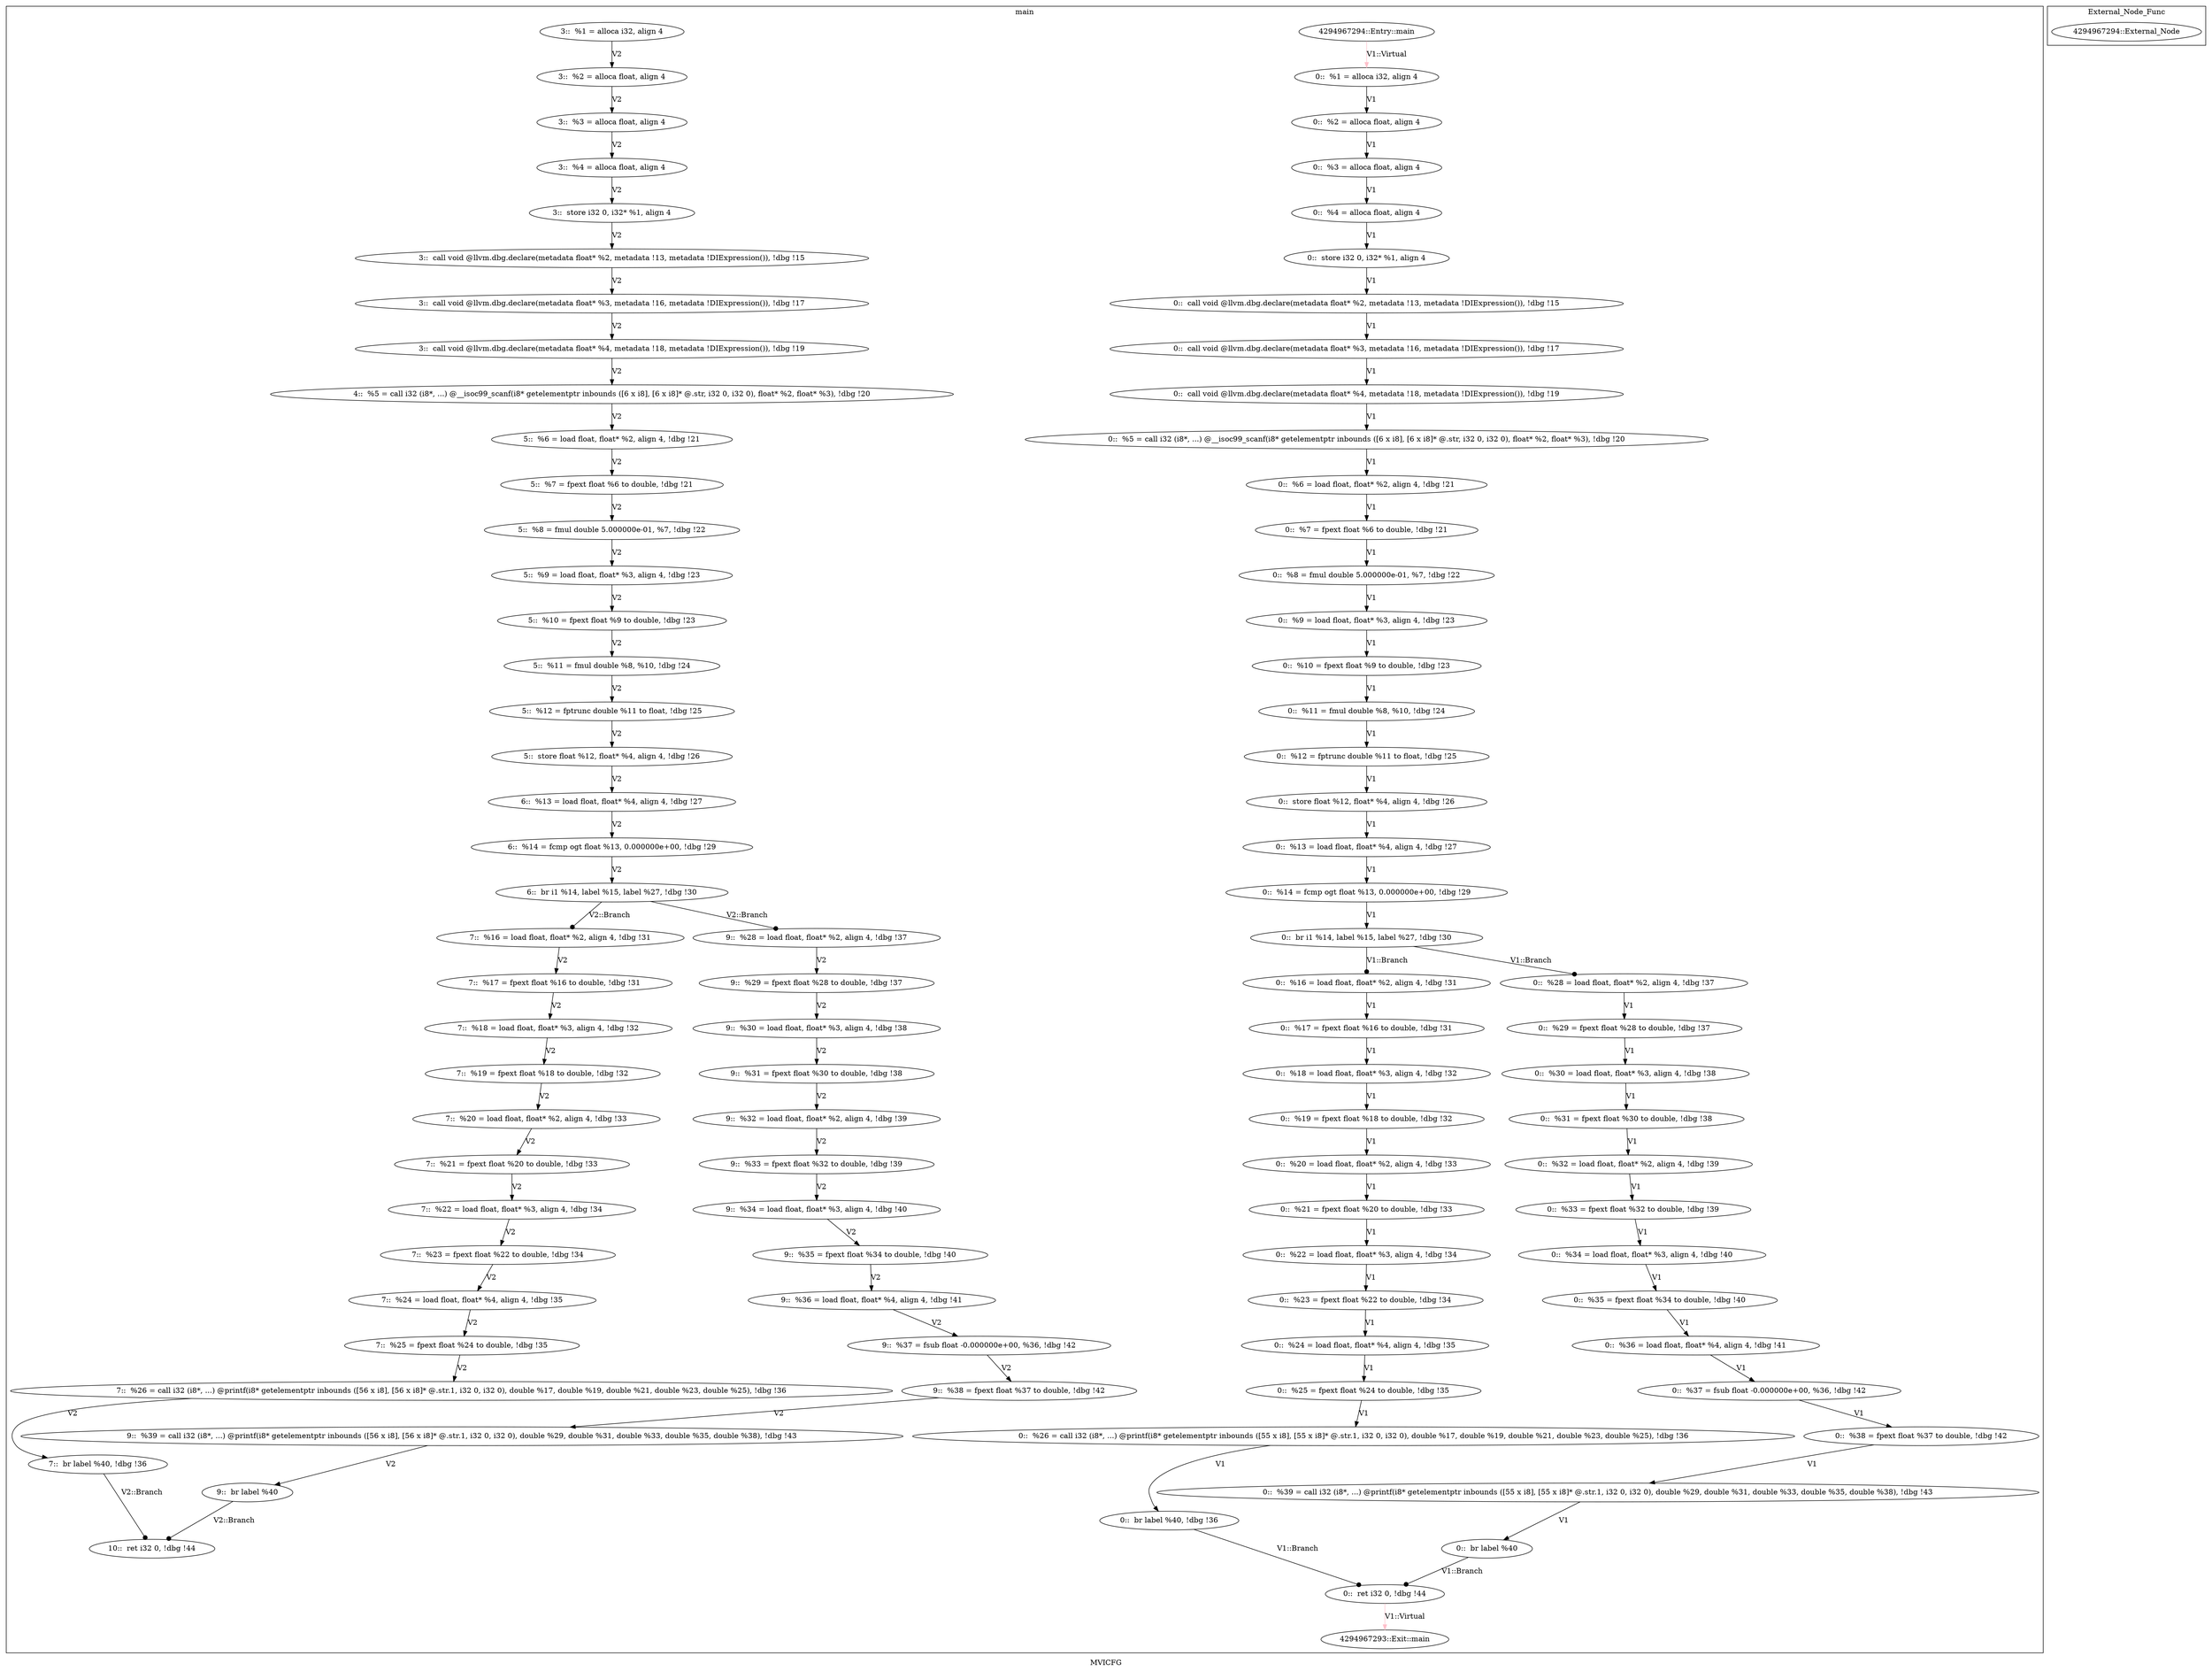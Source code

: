 digraph "MVICFG" {
	label="MVICFG";
/* Generating Nodes */
	subgraph cluster_1 {
		label="main";
		"48" [label="4294967294::Entry::main"];
		"2" [label="0::  %1 = alloca i32, align 4"];
		"3" [label="0::  %2 = alloca float, align 4"];
		"4" [label="0::  %3 = alloca float, align 4"];
		"5" [label="0::  %4 = alloca float, align 4"];
		"6" [label="0::  store i32 0, i32* %1, align 4"];
		"7" [label="0::  call void @llvm.dbg.declare(metadata float* %2, metadata !13, metadata !DIExpression()), !dbg !15"];
		"8" [label="0::  call void @llvm.dbg.declare(metadata float* %3, metadata !16, metadata !DIExpression()), !dbg !17"];
		"9" [label="0::  call void @llvm.dbg.declare(metadata float* %4, metadata !18, metadata !DIExpression()), !dbg !19"];
		"10" [label="0::  %5 = call i32 (i8*, ...) @__isoc99_scanf(i8* getelementptr inbounds ([6 x i8], [6 x i8]* @.str, i32 0, i32 0), float* %2, float* %3), !dbg !20"];
		"11" [label="0::  %6 = load float, float* %2, align 4, !dbg !21"];
		"12" [label="0::  %7 = fpext float %6 to double, !dbg !21"];
		"13" [label="0::  %8 = fmul double 5.000000e-01, %7, !dbg !22"];
		"14" [label="0::  %9 = load float, float* %3, align 4, !dbg !23"];
		"15" [label="0::  %10 = fpext float %9 to double, !dbg !23"];
		"16" [label="0::  %11 = fmul double %8, %10, !dbg !24"];
		"17" [label="0::  %12 = fptrunc double %11 to float, !dbg !25"];
		"18" [label="0::  store float %12, float* %4, align 4, !dbg !26"];
		"19" [label="0::  %13 = load float, float* %4, align 4, !dbg !27"];
		"20" [label="0::  %14 = fcmp ogt float %13, 0.000000e+00, !dbg !29"];
		"21" [label="0::  br i1 %14, label %15, label %27, !dbg !30"];
		"22" [label="0::  %16 = load float, float* %2, align 4, !dbg !31"];
		"23" [label="0::  %17 = fpext float %16 to double, !dbg !31"];
		"24" [label="0::  %18 = load float, float* %3, align 4, !dbg !32"];
		"25" [label="0::  %19 = fpext float %18 to double, !dbg !32"];
		"26" [label="0::  %20 = load float, float* %2, align 4, !dbg !33"];
		"27" [label="0::  %21 = fpext float %20 to double, !dbg !33"];
		"28" [label="0::  %22 = load float, float* %3, align 4, !dbg !34"];
		"29" [label="0::  %23 = fpext float %22 to double, !dbg !34"];
		"30" [label="0::  %24 = load float, float* %4, align 4, !dbg !35"];
		"31" [label="0::  %25 = fpext float %24 to double, !dbg !35"];
		"32" [label="0::  %26 = call i32 (i8*, ...) @printf(i8* getelementptr inbounds ([55 x i8], [55 x i8]* @.str.1, i32 0, i32 0), double %17, double %19, double %21, double %23, double %25), !dbg !36"];
		"33" [label="0::  br label %40, !dbg !36"];
		"34" [label="0::  %28 = load float, float* %2, align 4, !dbg !37"];
		"35" [label="0::  %29 = fpext float %28 to double, !dbg !37"];
		"36" [label="0::  %30 = load float, float* %3, align 4, !dbg !38"];
		"37" [label="0::  %31 = fpext float %30 to double, !dbg !38"];
		"38" [label="0::  %32 = load float, float* %2, align 4, !dbg !39"];
		"39" [label="0::  %33 = fpext float %32 to double, !dbg !39"];
		"40" [label="0::  %34 = load float, float* %3, align 4, !dbg !40"];
		"41" [label="0::  %35 = fpext float %34 to double, !dbg !40"];
		"42" [label="0::  %36 = load float, float* %4, align 4, !dbg !41"];
		"43" [label="0::  %37 = fsub float -0.000000e+00, %36, !dbg !42"];
		"44" [label="0::  %38 = fpext float %37 to double, !dbg !42"];
		"45" [label="0::  %39 = call i32 (i8*, ...) @printf(i8* getelementptr inbounds ([55 x i8], [55 x i8]* @.str.1, i32 0, i32 0), double %29, double %31, double %33, double %35, double %38), !dbg !43"];
		"46" [label="0::  br label %40"];
		"47" [label="0::  ret i32 0, !dbg !44"];
		"49" [label="4294967293::Exit::main"];
		"55" [label="3::  %1 = alloca i32, align 4"];
		"56" [label="3::  %2 = alloca float, align 4"];
		"57" [label="3::  %3 = alloca float, align 4"];
		"58" [label="3::  %4 = alloca float, align 4"];
		"59" [label="3::  store i32 0, i32* %1, align 4"];
		"60" [label="3::  call void @llvm.dbg.declare(metadata float* %2, metadata !13, metadata !DIExpression()), !dbg !15"];
		"61" [label="3::  call void @llvm.dbg.declare(metadata float* %3, metadata !16, metadata !DIExpression()), !dbg !17"];
		"62" [label="3::  call void @llvm.dbg.declare(metadata float* %4, metadata !18, metadata !DIExpression()), !dbg !19"];
		"63" [label="4::  %5 = call i32 (i8*, ...) @__isoc99_scanf(i8* getelementptr inbounds ([6 x i8], [6 x i8]* @.str, i32 0, i32 0), float* %2, float* %3), !dbg !20"];
		"64" [label="5::  %6 = load float, float* %2, align 4, !dbg !21"];
		"65" [label="5::  %7 = fpext float %6 to double, !dbg !21"];
		"66" [label="5::  %8 = fmul double 5.000000e-01, %7, !dbg !22"];
		"67" [label="5::  %9 = load float, float* %3, align 4, !dbg !23"];
		"68" [label="5::  %10 = fpext float %9 to double, !dbg !23"];
		"69" [label="5::  %11 = fmul double %8, %10, !dbg !24"];
		"70" [label="5::  %12 = fptrunc double %11 to float, !dbg !25"];
		"71" [label="5::  store float %12, float* %4, align 4, !dbg !26"];
		"72" [label="6::  %13 = load float, float* %4, align 4, !dbg !27"];
		"73" [label="6::  %14 = fcmp ogt float %13, 0.000000e+00, !dbg !29"];
		"74" [label="6::  br i1 %14, label %15, label %27, !dbg !30"];
		"75" [label="7::  %16 = load float, float* %2, align 4, !dbg !31"];
		"76" [label="7::  %17 = fpext float %16 to double, !dbg !31"];
		"77" [label="7::  %18 = load float, float* %3, align 4, !dbg !32"];
		"78" [label="7::  %19 = fpext float %18 to double, !dbg !32"];
		"79" [label="7::  %20 = load float, float* %2, align 4, !dbg !33"];
		"80" [label="7::  %21 = fpext float %20 to double, !dbg !33"];
		"81" [label="7::  %22 = load float, float* %3, align 4, !dbg !34"];
		"82" [label="7::  %23 = fpext float %22 to double, !dbg !34"];
		"83" [label="7::  %24 = load float, float* %4, align 4, !dbg !35"];
		"84" [label="7::  %25 = fpext float %24 to double, !dbg !35"];
		"85" [label="7::  %26 = call i32 (i8*, ...) @printf(i8* getelementptr inbounds ([56 x i8], [56 x i8]* @.str.1, i32 0, i32 0), double %17, double %19, double %21, double %23, double %25), !dbg !36"];
		"86" [label="7::  br label %40, !dbg !36"];
		"87" [label="9::  %28 = load float, float* %2, align 4, !dbg !37"];
		"88" [label="9::  %29 = fpext float %28 to double, !dbg !37"];
		"89" [label="9::  %30 = load float, float* %3, align 4, !dbg !38"];
		"90" [label="9::  %31 = fpext float %30 to double, !dbg !38"];
		"91" [label="9::  %32 = load float, float* %2, align 4, !dbg !39"];
		"92" [label="9::  %33 = fpext float %32 to double, !dbg !39"];
		"93" [label="9::  %34 = load float, float* %3, align 4, !dbg !40"];
		"94" [label="9::  %35 = fpext float %34 to double, !dbg !40"];
		"95" [label="9::  %36 = load float, float* %4, align 4, !dbg !41"];
		"96" [label="9::  %37 = fsub float -0.000000e+00, %36, !dbg !42"];
		"97" [label="9::  %38 = fpext float %37 to double, !dbg !42"];
		"98" [label="9::  %39 = call i32 (i8*, ...) @printf(i8* getelementptr inbounds ([56 x i8], [56 x i8]* @.str.1, i32 0, i32 0), double %29, double %31, double %33, double %35, double %38), !dbg !43"];
		"99" [label="9::  br label %40"];
		"100" [label="10::  ret i32 0, !dbg !44"];
	}
	subgraph cluster_53 {
		label="External_Node_Func";
		"54" [label="4294967294::External_Node"];
	}

/* Generating Edges */
		"2" -> "3" [arrowhead = normal, penwidth = 1.0, color = black, label="V1"];
		"3" -> "4" [arrowhead = normal, penwidth = 1.0, color = black, label="V1"];
		"4" -> "5" [arrowhead = normal, penwidth = 1.0, color = black, label="V1"];
		"5" -> "6" [arrowhead = normal, penwidth = 1.0, color = black, label="V1"];
		"6" -> "7" [arrowhead = normal, penwidth = 1.0, color = black, label="V1"];
		"7" -> "8" [arrowhead = normal, penwidth = 1.0, color = black, label="V1"];
		"8" -> "9" [arrowhead = normal, penwidth = 1.0, color = black, label="V1"];
		"11" -> "12" [arrowhead = normal, penwidth = 1.0, color = black, label="V1"];
		"12" -> "13" [arrowhead = normal, penwidth = 1.0, color = black, label="V1"];
		"13" -> "14" [arrowhead = normal, penwidth = 1.0, color = black, label="V1"];
		"14" -> "15" [arrowhead = normal, penwidth = 1.0, color = black, label="V1"];
		"15" -> "16" [arrowhead = normal, penwidth = 1.0, color = black, label="V1"];
		"16" -> "17" [arrowhead = normal, penwidth = 1.0, color = black, label="V1"];
		"17" -> "18" [arrowhead = normal, penwidth = 1.0, color = black, label="V1"];
		"19" -> "20" [arrowhead = normal, penwidth = 1.0, color = black, label="V1"];
		"20" -> "21" [arrowhead = normal, penwidth = 1.0, color = black, label="V1"];
		"22" -> "23" [arrowhead = normal, penwidth = 1.0, color = black, label="V1"];
		"23" -> "24" [arrowhead = normal, penwidth = 1.0, color = black, label="V1"];
		"24" -> "25" [arrowhead = normal, penwidth = 1.0, color = black, label="V1"];
		"25" -> "26" [arrowhead = normal, penwidth = 1.0, color = black, label="V1"];
		"26" -> "27" [arrowhead = normal, penwidth = 1.0, color = black, label="V1"];
		"27" -> "28" [arrowhead = normal, penwidth = 1.0, color = black, label="V1"];
		"28" -> "29" [arrowhead = normal, penwidth = 1.0, color = black, label="V1"];
		"29" -> "30" [arrowhead = normal, penwidth = 1.0, color = black, label="V1"];
		"30" -> "31" [arrowhead = normal, penwidth = 1.0, color = black, label="V1"];
		"31" -> "32" [arrowhead = normal, penwidth = 1.0, color = black, label="V1"];
		"32" -> "33" [arrowhead = normal, penwidth = 1.0, color = black, label="V1"];
		"34" -> "35" [arrowhead = normal, penwidth = 1.0, color = black, label="V1"];
		"35" -> "36" [arrowhead = normal, penwidth = 1.0, color = black, label="V1"];
		"36" -> "37" [arrowhead = normal, penwidth = 1.0, color = black, label="V1"];
		"37" -> "38" [arrowhead = normal, penwidth = 1.0, color = black, label="V1"];
		"38" -> "39" [arrowhead = normal, penwidth = 1.0, color = black, label="V1"];
		"39" -> "40" [arrowhead = normal, penwidth = 1.0, color = black, label="V1"];
		"40" -> "41" [arrowhead = normal, penwidth = 1.0, color = black, label="V1"];
		"41" -> "42" [arrowhead = normal, penwidth = 1.0, color = black, label="V1"];
		"42" -> "43" [arrowhead = normal, penwidth = 1.0, color = black, label="V1"];
		"43" -> "44" [arrowhead = normal, penwidth = 1.0, color = black, label="V1"];
		"44" -> "45" [arrowhead = normal, penwidth = 1.0, color = black, label="V1"];
		"45" -> "46" [arrowhead = normal, penwidth = 1.0, color = black, label="V1"];
		"48" -> "2" [arrowhead = normal, penwidth = 1.0, color = pink, label="V1::Virtual"];
		"47" -> "49" [arrowhead = normal, penwidth = 1.0, color = pink, label="V1::Virtual"];
		"9" -> "10" [arrowhead = normal, penwidth = 1.0, color = black, label="V1"];
		"10" -> "11" [arrowhead = normal, penwidth = 1.0, color = black, label="V1"];
		"18" -> "19" [arrowhead = normal, penwidth = 1.0, color = black, label="V1"];
		"21" -> "22" [arrowhead = dot, penwidth = 1.0, color = black, label="V1::Branch"];
		"21" -> "34" [arrowhead = dot, penwidth = 1.0, color = black, label="V1::Branch"];
		"33" -> "47" [arrowhead = dot, penwidth = 1.0, color = black, label="V1::Branch"];
		"46" -> "47" [arrowhead = dot, penwidth = 1.0, color = black, label="V1::Branch"];
		"55" -> "56" [arrowhead = normal, penwidth = 1.0, color = black, label="V2"];
		"56" -> "57" [arrowhead = normal, penwidth = 1.0, color = black, label="V2"];
		"57" -> "58" [arrowhead = normal, penwidth = 1.0, color = black, label="V2"];
		"58" -> "59" [arrowhead = normal, penwidth = 1.0, color = black, label="V2"];
		"59" -> "60" [arrowhead = normal, penwidth = 1.0, color = black, label="V2"];
		"60" -> "61" [arrowhead = normal, penwidth = 1.0, color = black, label="V2"];
		"61" -> "62" [arrowhead = normal, penwidth = 1.0, color = black, label="V2"];
		"62" -> "63" [arrowhead = normal, penwidth = 1.0, color = black, label="V2"];
		"63" -> "64" [arrowhead = normal, penwidth = 1.0, color = black, label="V2"];
		"64" -> "65" [arrowhead = normal, penwidth = 1.0, color = black, label="V2"];
		"65" -> "66" [arrowhead = normal, penwidth = 1.0, color = black, label="V2"];
		"66" -> "67" [arrowhead = normal, penwidth = 1.0, color = black, label="V2"];
		"67" -> "68" [arrowhead = normal, penwidth = 1.0, color = black, label="V2"];
		"68" -> "69" [arrowhead = normal, penwidth = 1.0, color = black, label="V2"];
		"69" -> "70" [arrowhead = normal, penwidth = 1.0, color = black, label="V2"];
		"70" -> "71" [arrowhead = normal, penwidth = 1.0, color = black, label="V2"];
		"71" -> "72" [arrowhead = normal, penwidth = 1.0, color = black, label="V2"];
		"72" -> "73" [arrowhead = normal, penwidth = 1.0, color = black, label="V2"];
		"73" -> "74" [arrowhead = normal, penwidth = 1.0, color = black, label="V2"];
		"74" -> "75" [arrowhead = dot, penwidth = 1.0, color = black, label="V2::Branch"];
		"74" -> "87" [arrowhead = dot, penwidth = 1.0, color = black, label="V2::Branch"];
		"75" -> "76" [arrowhead = normal, penwidth = 1.0, color = black, label="V2"];
		"76" -> "77" [arrowhead = normal, penwidth = 1.0, color = black, label="V2"];
		"77" -> "78" [arrowhead = normal, penwidth = 1.0, color = black, label="V2"];
		"78" -> "79" [arrowhead = normal, penwidth = 1.0, color = black, label="V2"];
		"79" -> "80" [arrowhead = normal, penwidth = 1.0, color = black, label="V2"];
		"80" -> "81" [arrowhead = normal, penwidth = 1.0, color = black, label="V2"];
		"81" -> "82" [arrowhead = normal, penwidth = 1.0, color = black, label="V2"];
		"82" -> "83" [arrowhead = normal, penwidth = 1.0, color = black, label="V2"];
		"83" -> "84" [arrowhead = normal, penwidth = 1.0, color = black, label="V2"];
		"84" -> "85" [arrowhead = normal, penwidth = 1.0, color = black, label="V2"];
		"85" -> "86" [arrowhead = normal, penwidth = 1.0, color = black, label="V2"];
		"86" -> "100" [arrowhead = dot, penwidth = 1.0, color = black, label="V2::Branch"];
		"87" -> "88" [arrowhead = normal, penwidth = 1.0, color = black, label="V2"];
		"88" -> "89" [arrowhead = normal, penwidth = 1.0, color = black, label="V2"];
		"89" -> "90" [arrowhead = normal, penwidth = 1.0, color = black, label="V2"];
		"90" -> "91" [arrowhead = normal, penwidth = 1.0, color = black, label="V2"];
		"91" -> "92" [arrowhead = normal, penwidth = 1.0, color = black, label="V2"];
		"92" -> "93" [arrowhead = normal, penwidth = 1.0, color = black, label="V2"];
		"93" -> "94" [arrowhead = normal, penwidth = 1.0, color = black, label="V2"];
		"94" -> "95" [arrowhead = normal, penwidth = 1.0, color = black, label="V2"];
		"95" -> "96" [arrowhead = normal, penwidth = 1.0, color = black, label="V2"];
		"96" -> "97" [arrowhead = normal, penwidth = 1.0, color = black, label="V2"];
		"97" -> "98" [arrowhead = normal, penwidth = 1.0, color = black, label="V2"];
		"98" -> "99" [arrowhead = normal, penwidth = 1.0, color = black, label="V2"];
		"99" -> "100" [arrowhead = dot, penwidth = 1.0, color = black, label="V2::Branch"];
}
